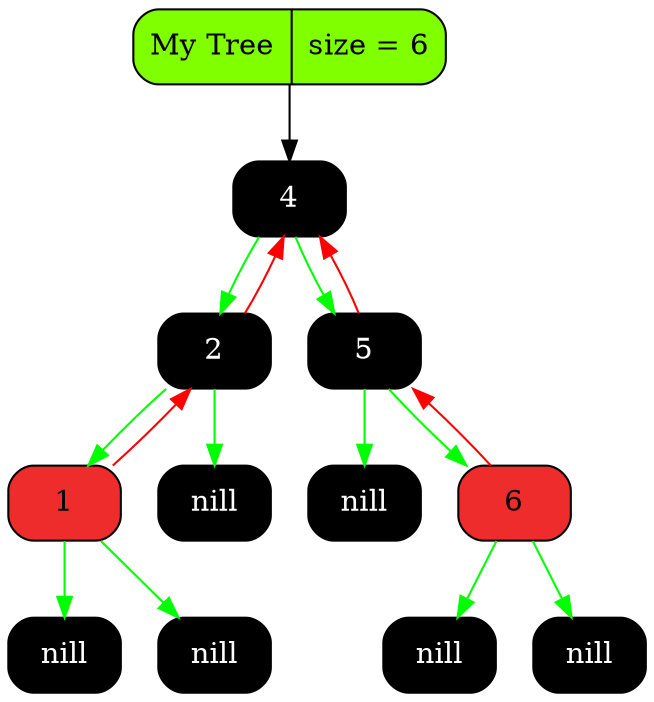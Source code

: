 digraph Tree
{
   rankdir = HR;
   node[fontsize=14];
   edge[color="black",fontcolor="blue",fontsize=12];
   tree[shape = Mrecord, style = filled, fillcolor = "chartreuse1", label = "My Tree | size = 6"];
   "0x154804080"[shape = Mrecord, style = filled, fontcolor = "white", fillcolor = "black",   label = " <value> 4"];
  "0x154804080" -> "0x153704080" [color = "green"];
  "0x153704080" -> "0x154804080" [color = "red"];
  "0x154804080" -> "0x153606750" [color = "green"];
  "0x153606750" -> "0x154804080" [color = "red"];
   "0x153704080"[shape = Mrecord, style = filled, fontcolor = "white", fillcolor = "black",   label = " <value> 2"];
  "0x153704080" -> "0x154804170" [color = "green"];
  "0x154804170" -> "0x153704080" [color = "red"];
   "0x153704080right"[shape = Mrecord, style = filled, fontcolor = "white", fillcolor = "black",   label = " <value> nill"];
  "0x153704080" -> "0x153704080right" [color = "green"];
  "0x154804170"[shape = Mrecord, style = filled, fillcolor = "firebrick2",   label = " <value> 1"];
   "0x154804170left"[shape = Mrecord, style = filled, fontcolor = "white", fillcolor = "black",   label = " <value> nill"];
  "0x154804170" -> "0x154804170left" [color = "green"];
   "0x154804170right"[shape = Mrecord, style = filled, fontcolor = "white", fillcolor = "black",   label = " <value> nill"];
  "0x154804170" -> "0x154804170right" [color = "green"];
   "0x153606750"[shape = Mrecord, style = filled, fontcolor = "white", fillcolor = "black",   label = " <value> 5"];
   "0x153606750left"[shape = Mrecord, style = filled, fontcolor = "white", fillcolor = "black",   label = " <value> nill"];
  "0x153606750" -> "0x153606750left" [color = "green"];
  "0x153606750" -> "0x153606840" [color = "green"];
  "0x153606840" -> "0x153606750" [color = "red"];
  "0x153606840"[shape = Mrecord, style = filled, fillcolor = "firebrick2",   label = " <value> 6"];
   "0x153606840left"[shape = Mrecord, style = filled, fontcolor = "white", fillcolor = "black",   label = " <value> nill"];
  "0x153606840" -> "0x153606840left" [color = "green"];
   "0x153606840right"[shape = Mrecord, style = filled, fontcolor = "white", fillcolor = "black",   label = " <value> nill"];
  "0x153606840" -> "0x153606840right" [color = "green"];
   tree -> "0x154804080" [color = "gray0"];
}